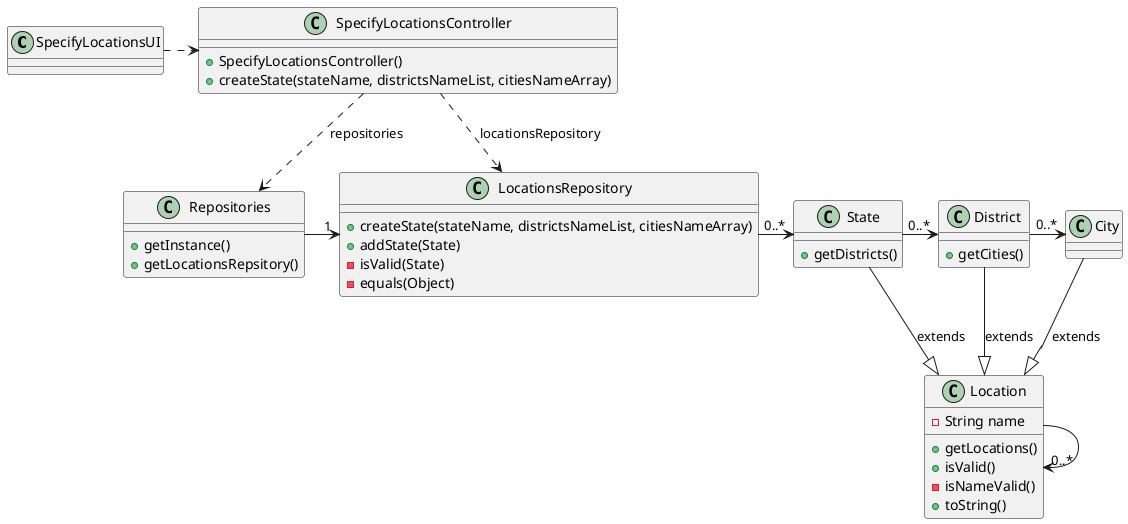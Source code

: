 @startuml
'skinparam monochrome true
skinparam packageStyle rectangle
skinparam shadowing false
skinparam linetype polyline
'skinparam linetype orto

'left to right direction

class SpecifyLocationsUI {

}

class SpecifyLocationsController {
__
+ SpecifyLocationsController()
+ createState(stateName, districtsNameList, citiesNameArray)
}

class Repositories {
__
+ getInstance()
+ getLocationsRepsitory()
}

class LocationsRepository {
__
+ createState(stateName, districtsNameList, citiesNameArray)
+ addState(State)
- isValid(State)
- equals(Object)
}

class State {
+ getDistricts()
}

class District {
+ getCities()
}

class City {

}

class Location {
- String name
__
+ getLocations()
+ isValid()
- isNameValid()
+ toString()
}


SpecifyLocationsUI .> SpecifyLocationsController

Repositories -> "1" LocationsRepository

LocationsRepository -> "0..*" State
State -> "0..*" District
District -> "0..*" City

State --|> Location : extends
District--|> Location : extends
City --|> Location : extends

Location --> "0..*" Location

SpecifyLocationsController ..> Repositories : repositories
SpecifyLocationsController ..> LocationsRepository : locationsRepository

@enduml